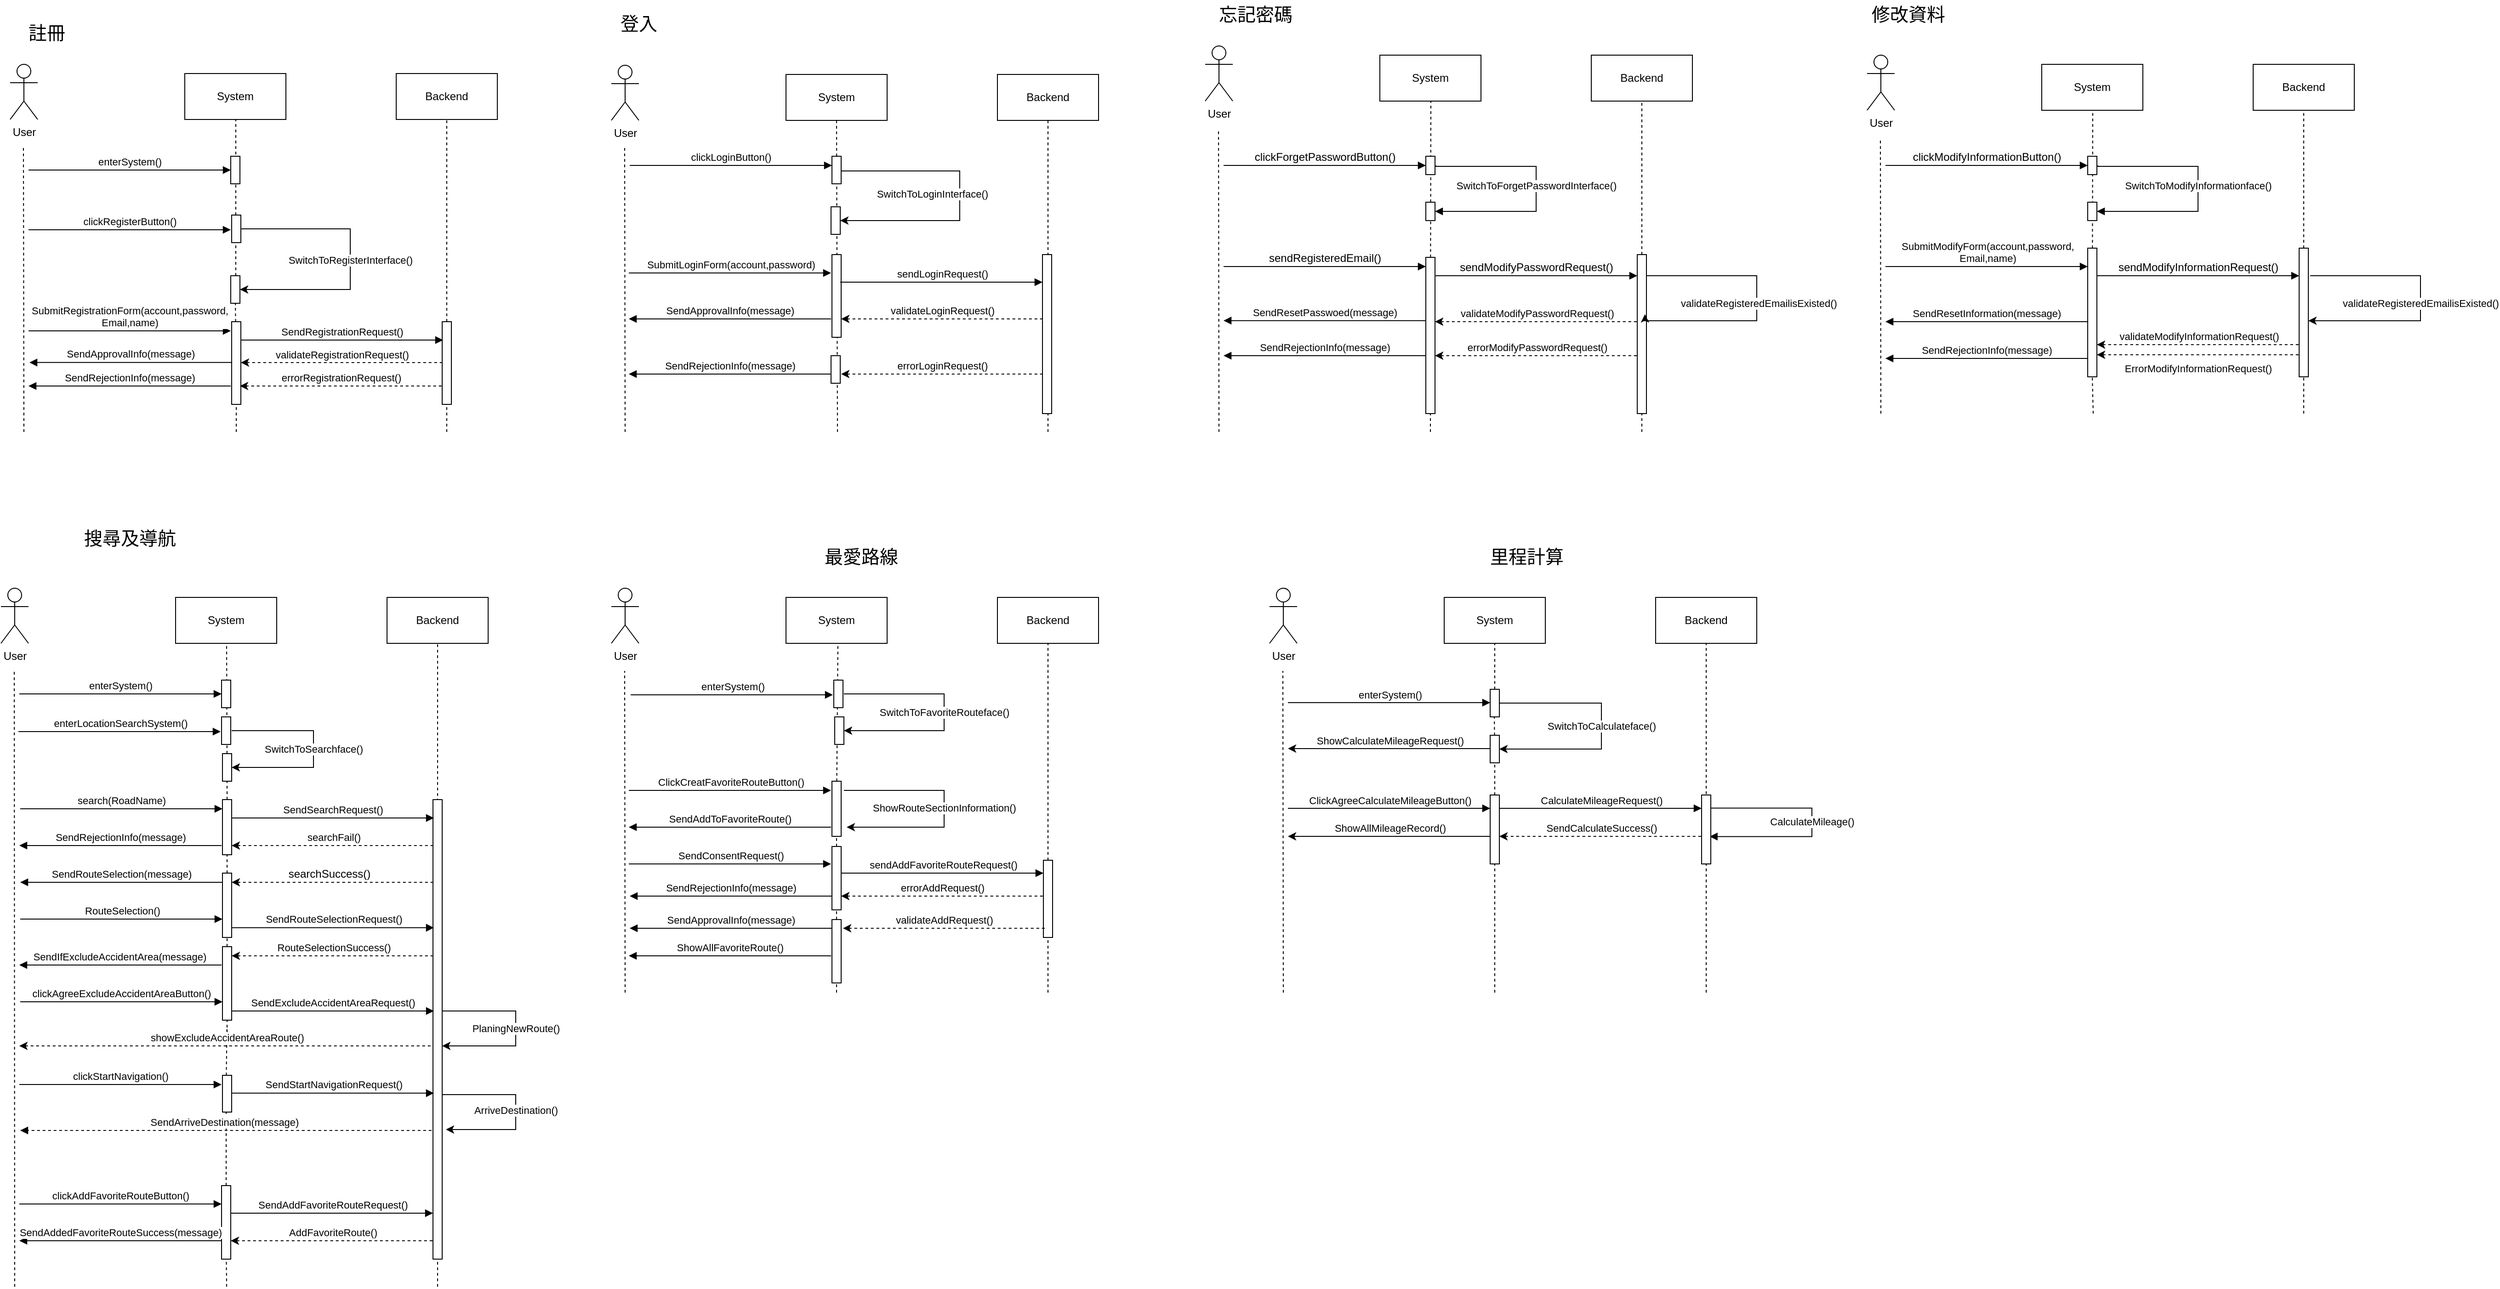 <mxfile version="22.0.3" type="device">
  <diagram name="第1頁" id="vx_PjRVUJDrfeW1qnQEL">
    <mxGraphModel dx="910" dy="534" grid="1" gridSize="10" guides="1" tooltips="1" connect="1" arrows="1" fold="1" page="1" pageScale="1" pageWidth="827" pageHeight="1169" math="0" shadow="0">
      <root>
        <mxCell id="0" />
        <mxCell id="1" parent="0" />
        <mxCell id="2_p3Q-FqiTqh9K3SGzWr-1" value="User" style="shape=umlActor;verticalLabelPosition=bottom;verticalAlign=top;html=1;outlineConnect=0;" vertex="1" parent="1">
          <mxGeometry x="1490" y="80" width="30" height="60" as="geometry" />
        </mxCell>
        <mxCell id="2_p3Q-FqiTqh9K3SGzWr-2" value="" style="endArrow=none;dashed=1;html=1;rounded=0;" edge="1" parent="1">
          <mxGeometry width="50" height="50" relative="1" as="geometry">
            <mxPoint x="1505" y="500" as="sourcePoint" />
            <mxPoint x="1504.5" y="170" as="targetPoint" />
          </mxGeometry>
        </mxCell>
        <mxCell id="2_p3Q-FqiTqh9K3SGzWr-3" value="System" style="html=1;whiteSpace=wrap;" vertex="1" parent="1">
          <mxGeometry x="1680" y="90" width="110" height="50" as="geometry" />
        </mxCell>
        <mxCell id="2_p3Q-FqiTqh9K3SGzWr-4" value="Backend" style="html=1;whiteSpace=wrap;" vertex="1" parent="1">
          <mxGeometry x="1910" y="90" width="110" height="50" as="geometry" />
        </mxCell>
        <mxCell id="2_p3Q-FqiTqh9K3SGzWr-5" value="" style="endArrow=none;dashed=1;html=1;rounded=0;entryX=0.5;entryY=1;entryDx=0;entryDy=0;" edge="1" parent="1" source="2_p3Q-FqiTqh9K3SGzWr-65">
          <mxGeometry width="50" height="50" relative="1" as="geometry">
            <mxPoint x="1736" y="470" as="sourcePoint" />
            <mxPoint x="1735.5" y="140" as="targetPoint" />
          </mxGeometry>
        </mxCell>
        <mxCell id="2_p3Q-FqiTqh9K3SGzWr-6" value="" style="endArrow=none;dashed=1;html=1;rounded=0;entryX=0.5;entryY=1;entryDx=0;entryDy=0;" edge="1" parent="1" source="2_p3Q-FqiTqh9K3SGzWr-68" target="2_p3Q-FqiTqh9K3SGzWr-4">
          <mxGeometry width="50" height="50" relative="1" as="geometry">
            <mxPoint x="1965" y="670" as="sourcePoint" />
            <mxPoint x="1970" y="170" as="targetPoint" />
          </mxGeometry>
        </mxCell>
        <mxCell id="2_p3Q-FqiTqh9K3SGzWr-7" value="User" style="shape=umlActor;verticalLabelPosition=bottom;verticalAlign=top;html=1;outlineConnect=0;" vertex="1" parent="1">
          <mxGeometry x="190" y="100" width="30" height="60" as="geometry" />
        </mxCell>
        <mxCell id="2_p3Q-FqiTqh9K3SGzWr-8" value="" style="endArrow=none;dashed=1;html=1;rounded=0;" edge="1" parent="1">
          <mxGeometry width="50" height="50" relative="1" as="geometry">
            <mxPoint x="205" y="500" as="sourcePoint" />
            <mxPoint x="204.5" y="190" as="targetPoint" />
          </mxGeometry>
        </mxCell>
        <mxCell id="2_p3Q-FqiTqh9K3SGzWr-9" value="System" style="html=1;whiteSpace=wrap;" vertex="1" parent="1">
          <mxGeometry x="380" y="110" width="110" height="50" as="geometry" />
        </mxCell>
        <mxCell id="2_p3Q-FqiTqh9K3SGzWr-10" value="Backend" style="html=1;whiteSpace=wrap;" vertex="1" parent="1">
          <mxGeometry x="610" y="110" width="110" height="50" as="geometry" />
        </mxCell>
        <mxCell id="2_p3Q-FqiTqh9K3SGzWr-11" value="" style="endArrow=none;dashed=1;html=1;rounded=0;entryX=0.5;entryY=1;entryDx=0;entryDy=0;" edge="1" parent="1">
          <mxGeometry width="50" height="50" relative="1" as="geometry">
            <mxPoint x="435.5" y="330" as="sourcePoint" />
            <mxPoint x="435.5" y="160" as="targetPoint" />
          </mxGeometry>
        </mxCell>
        <mxCell id="2_p3Q-FqiTqh9K3SGzWr-12" value="" style="endArrow=none;dashed=1;html=1;rounded=0;entryX=0.5;entryY=1;entryDx=0;entryDy=0;" edge="1" parent="1" target="2_p3Q-FqiTqh9K3SGzWr-10">
          <mxGeometry width="50" height="50" relative="1" as="geometry">
            <mxPoint x="665" y="500" as="sourcePoint" />
            <mxPoint x="670" y="190" as="targetPoint" />
          </mxGeometry>
        </mxCell>
        <mxCell id="2_p3Q-FqiTqh9K3SGzWr-13" value="enterSystem()" style="html=1;verticalAlign=bottom;endArrow=block;curved=0;rounded=0;jumpSize=0;entryX=0;entryY=0.5;entryDx=0;entryDy=0;" edge="1" parent="1" target="2_p3Q-FqiTqh9K3SGzWr-16">
          <mxGeometry width="80" relative="1" as="geometry">
            <mxPoint x="210" y="215" as="sourcePoint" />
            <mxPoint x="431" y="214.5" as="targetPoint" />
          </mxGeometry>
        </mxCell>
        <mxCell id="2_p3Q-FqiTqh9K3SGzWr-14" value="clickRegisterButton()" style="html=1;verticalAlign=bottom;endArrow=block;curved=0;rounded=0;" edge="1" parent="1">
          <mxGeometry width="80" relative="1" as="geometry">
            <mxPoint x="210" y="280" as="sourcePoint" />
            <mxPoint x="430" y="280" as="targetPoint" />
          </mxGeometry>
        </mxCell>
        <mxCell id="2_p3Q-FqiTqh9K3SGzWr-15" value="" style="rounded=0;whiteSpace=wrap;html=1;" vertex="1" parent="1">
          <mxGeometry x="431" y="264" width="10" height="30" as="geometry" />
        </mxCell>
        <mxCell id="2_p3Q-FqiTqh9K3SGzWr-16" value="" style="rounded=0;whiteSpace=wrap;html=1;" vertex="1" parent="1">
          <mxGeometry x="430" y="200" width="10" height="30" as="geometry" />
        </mxCell>
        <mxCell id="2_p3Q-FqiTqh9K3SGzWr-17" value="SwitchToRegisterInterface()" style="endArrow=classic;html=1;rounded=0;exitX=1;exitY=0.5;exitDx=0;exitDy=0;edgeStyle=orthogonalEdgeStyle;entryX=1;entryY=0.5;entryDx=0;entryDy=0;" edge="1" parent="1" source="2_p3Q-FqiTqh9K3SGzWr-15" target="2_p3Q-FqiTqh9K3SGzWr-19">
          <mxGeometry width="50" height="50" relative="1" as="geometry">
            <mxPoint x="460" y="330" as="sourcePoint" />
            <mxPoint x="510" y="360" as="targetPoint" />
            <Array as="points">
              <mxPoint x="560" y="279" />
              <mxPoint x="560" y="345" />
            </Array>
          </mxGeometry>
        </mxCell>
        <mxCell id="2_p3Q-FqiTqh9K3SGzWr-18" value="" style="endArrow=none;dashed=1;html=1;rounded=0;entryX=0.5;entryY=1;entryDx=0;entryDy=0;" edge="1" parent="1" source="2_p3Q-FqiTqh9K3SGzWr-21" target="2_p3Q-FqiTqh9K3SGzWr-19">
          <mxGeometry width="50" height="50" relative="1" as="geometry">
            <mxPoint x="440" y="800" as="sourcePoint" />
            <mxPoint x="435" y="160" as="targetPoint" />
          </mxGeometry>
        </mxCell>
        <mxCell id="2_p3Q-FqiTqh9K3SGzWr-19" value="" style="rounded=0;whiteSpace=wrap;html=1;" vertex="1" parent="1">
          <mxGeometry x="430" y="330" width="10" height="30" as="geometry" />
        </mxCell>
        <mxCell id="2_p3Q-FqiTqh9K3SGzWr-20" value="" style="endArrow=none;dashed=1;html=1;rounded=0;entryX=0.5;entryY=1;entryDx=0;entryDy=0;" edge="1" parent="1" target="2_p3Q-FqiTqh9K3SGzWr-21">
          <mxGeometry width="50" height="50" relative="1" as="geometry">
            <mxPoint x="436" y="500" as="sourcePoint" />
            <mxPoint x="435" y="360" as="targetPoint" />
          </mxGeometry>
        </mxCell>
        <mxCell id="2_p3Q-FqiTqh9K3SGzWr-21" value="" style="rounded=0;whiteSpace=wrap;html=1;" vertex="1" parent="1">
          <mxGeometry x="431" y="380" width="10" height="90" as="geometry" />
        </mxCell>
        <mxCell id="2_p3Q-FqiTqh9K3SGzWr-22" value="SubmitRegistrationForm(account,password,&lt;div&gt;Email,name)&lt;/div&gt;" style="html=1;verticalAlign=bottom;endArrow=block;curved=0;rounded=0;" edge="1" parent="1">
          <mxGeometry width="80" relative="1" as="geometry">
            <mxPoint x="210" y="390" as="sourcePoint" />
            <mxPoint x="430" y="390" as="targetPoint" />
          </mxGeometry>
        </mxCell>
        <mxCell id="2_p3Q-FqiTqh9K3SGzWr-23" value="" style="rounded=0;whiteSpace=wrap;html=1;" vertex="1" parent="1">
          <mxGeometry x="660" y="380" width="10" height="90" as="geometry" />
        </mxCell>
        <mxCell id="2_p3Q-FqiTqh9K3SGzWr-24" value="SendRegistrationRequest()" style="html=1;verticalAlign=bottom;endArrow=block;curved=0;rounded=0;" edge="1" parent="1">
          <mxGeometry width="80" relative="1" as="geometry">
            <mxPoint x="441" y="400" as="sourcePoint" />
            <mxPoint x="661" y="400" as="targetPoint" />
          </mxGeometry>
        </mxCell>
        <mxCell id="2_p3Q-FqiTqh9K3SGzWr-25" value="validateRegistrationRequest()" style="html=1;verticalAlign=bottom;endArrow=none;curved=0;rounded=0;endFill=0;startArrow=classic;startFill=1;dashed=1;" edge="1" parent="1">
          <mxGeometry width="80" relative="1" as="geometry">
            <mxPoint x="441" y="424.5" as="sourcePoint" />
            <mxPoint x="661" y="424.5" as="targetPoint" />
          </mxGeometry>
        </mxCell>
        <mxCell id="2_p3Q-FqiTqh9K3SGzWr-26" value="errorRegistrationRequest()" style="html=1;verticalAlign=bottom;endArrow=none;curved=0;rounded=0;endFill=0;startArrow=classic;startFill=1;dashed=1;" edge="1" parent="1">
          <mxGeometry width="80" relative="1" as="geometry">
            <mxPoint x="440" y="450" as="sourcePoint" />
            <mxPoint x="660" y="450" as="targetPoint" />
          </mxGeometry>
        </mxCell>
        <mxCell id="2_p3Q-FqiTqh9K3SGzWr-27" value="SendApprovalInfo(message)" style="html=1;verticalAlign=bottom;endArrow=block;curved=0;rounded=0;" edge="1" parent="1">
          <mxGeometry x="0.005" width="80" relative="1" as="geometry">
            <mxPoint x="431" y="424.41" as="sourcePoint" />
            <mxPoint x="211" y="424.41" as="targetPoint" />
            <mxPoint as="offset" />
          </mxGeometry>
        </mxCell>
        <mxCell id="2_p3Q-FqiTqh9K3SGzWr-28" value="SendRejectionInfo(message)" style="html=1;verticalAlign=bottom;endArrow=block;curved=0;rounded=0;" edge="1" parent="1">
          <mxGeometry x="0.005" width="80" relative="1" as="geometry">
            <mxPoint x="430" y="450" as="sourcePoint" />
            <mxPoint x="210" y="450" as="targetPoint" />
            <mxPoint as="offset" />
          </mxGeometry>
        </mxCell>
        <mxCell id="2_p3Q-FqiTqh9K3SGzWr-29" value="User" style="shape=umlActor;verticalLabelPosition=bottom;verticalAlign=top;html=1;outlineConnect=0;" vertex="1" parent="1">
          <mxGeometry x="844" y="101" width="30" height="60" as="geometry" />
        </mxCell>
        <mxCell id="2_p3Q-FqiTqh9K3SGzWr-30" value="" style="endArrow=none;dashed=1;html=1;rounded=0;" edge="1" parent="1">
          <mxGeometry width="50" height="50" relative="1" as="geometry">
            <mxPoint x="859" y="500" as="sourcePoint" />
            <mxPoint x="858.5" y="191" as="targetPoint" />
          </mxGeometry>
        </mxCell>
        <mxCell id="2_p3Q-FqiTqh9K3SGzWr-31" value="System" style="html=1;whiteSpace=wrap;" vertex="1" parent="1">
          <mxGeometry x="1034" y="111" width="110" height="50" as="geometry" />
        </mxCell>
        <mxCell id="2_p3Q-FqiTqh9K3SGzWr-32" value="Backend" style="html=1;whiteSpace=wrap;" vertex="1" parent="1">
          <mxGeometry x="1264" y="111" width="110" height="50" as="geometry" />
        </mxCell>
        <mxCell id="2_p3Q-FqiTqh9K3SGzWr-33" value="" style="endArrow=none;dashed=1;html=1;rounded=0;entryX=0.5;entryY=1;entryDx=0;entryDy=0;" edge="1" parent="1" target="2_p3Q-FqiTqh9K3SGzWr-31">
          <mxGeometry width="50" height="50" relative="1" as="geometry">
            <mxPoint x="1090" y="500" as="sourcePoint" />
            <mxPoint x="1084" y="191" as="targetPoint" />
          </mxGeometry>
        </mxCell>
        <mxCell id="2_p3Q-FqiTqh9K3SGzWr-34" value="" style="endArrow=none;dashed=1;html=1;rounded=0;entryX=0.5;entryY=1;entryDx=0;entryDy=0;" edge="1" parent="1" target="2_p3Q-FqiTqh9K3SGzWr-32">
          <mxGeometry width="50" height="50" relative="1" as="geometry">
            <mxPoint x="1319" y="500" as="sourcePoint" />
            <mxPoint x="1324" y="191" as="targetPoint" />
          </mxGeometry>
        </mxCell>
        <mxCell id="2_p3Q-FqiTqh9K3SGzWr-35" value="clickLoginButton()" style="html=1;verticalAlign=bottom;endArrow=block;curved=0;rounded=0;" edge="1" parent="1">
          <mxGeometry width="80" relative="1" as="geometry">
            <mxPoint x="864" y="210" as="sourcePoint" />
            <mxPoint x="1084" y="210" as="targetPoint" />
          </mxGeometry>
        </mxCell>
        <mxCell id="2_p3Q-FqiTqh9K3SGzWr-36" value="" style="rounded=0;whiteSpace=wrap;html=1;" vertex="1" parent="1">
          <mxGeometry x="1084" y="200" width="10" height="30" as="geometry" />
        </mxCell>
        <mxCell id="2_p3Q-FqiTqh9K3SGzWr-37" style="rounded=0;orthogonalLoop=1;jettySize=auto;html=1;entryX=1;entryY=0.5;entryDx=0;entryDy=0;edgeStyle=orthogonalEdgeStyle;exitX=1;exitY=0.5;exitDx=0;exitDy=0;" edge="1" parent="1" target="2_p3Q-FqiTqh9K3SGzWr-40">
          <mxGeometry relative="1" as="geometry">
            <Array as="points">
              <mxPoint x="1094" y="216" />
              <mxPoint x="1223" y="216" />
              <mxPoint x="1223" y="270" />
            </Array>
            <mxPoint x="1094" y="210" as="sourcePoint" />
            <mxPoint x="1094" y="295" as="targetPoint" />
          </mxGeometry>
        </mxCell>
        <mxCell id="2_p3Q-FqiTqh9K3SGzWr-38" value="SwitchToLoginInterface()" style="edgeLabel;html=1;align=center;verticalAlign=middle;resizable=0;points=[];" connectable="0" vertex="1" parent="2_p3Q-FqiTqh9K3SGzWr-37">
          <mxGeometry y="-2" relative="1" as="geometry">
            <mxPoint x="-28" as="offset" />
          </mxGeometry>
        </mxCell>
        <mxCell id="2_p3Q-FqiTqh9K3SGzWr-39" value="" style="rounded=0;whiteSpace=wrap;html=1;" vertex="1" parent="1">
          <mxGeometry x="1084" y="307" width="10" height="90" as="geometry" />
        </mxCell>
        <mxCell id="2_p3Q-FqiTqh9K3SGzWr-40" value="" style="rounded=0;whiteSpace=wrap;html=1;" vertex="1" parent="1">
          <mxGeometry x="1083" y="255" width="10" height="30" as="geometry" />
        </mxCell>
        <mxCell id="2_p3Q-FqiTqh9K3SGzWr-41" value="SubmitLoginForm(account,password)" style="html=1;verticalAlign=bottom;endArrow=block;curved=0;rounded=0;" edge="1" parent="1">
          <mxGeometry x="0.005" width="80" relative="1" as="geometry">
            <mxPoint x="863" y="327" as="sourcePoint" />
            <mxPoint x="1083" y="327" as="targetPoint" />
            <mxPoint as="offset" />
          </mxGeometry>
        </mxCell>
        <mxCell id="2_p3Q-FqiTqh9K3SGzWr-42" value="" style="rounded=0;whiteSpace=wrap;html=1;" vertex="1" parent="1">
          <mxGeometry x="1313" y="307" width="10" height="173" as="geometry" />
        </mxCell>
        <mxCell id="2_p3Q-FqiTqh9K3SGzWr-43" value="sendLoginRequest()" style="html=1;verticalAlign=bottom;endArrow=block;curved=0;rounded=0;" edge="1" parent="1">
          <mxGeometry x="0.005" width="80" relative="1" as="geometry">
            <mxPoint x="1093" y="337" as="sourcePoint" />
            <mxPoint x="1313" y="337" as="targetPoint" />
            <mxPoint as="offset" />
          </mxGeometry>
        </mxCell>
        <mxCell id="2_p3Q-FqiTqh9K3SGzWr-44" value="validateLoginRequest()" style="html=1;verticalAlign=bottom;endArrow=none;curved=0;rounded=0;endFill=0;startArrow=classic;startFill=1;dashed=1;" edge="1" parent="1">
          <mxGeometry width="80" relative="1" as="geometry">
            <mxPoint x="1094" y="377" as="sourcePoint" />
            <mxPoint x="1314" y="377" as="targetPoint" />
          </mxGeometry>
        </mxCell>
        <mxCell id="2_p3Q-FqiTqh9K3SGzWr-45" value="SendApprovalInfo(message)" style="html=1;verticalAlign=bottom;endArrow=block;curved=0;rounded=0;" edge="1" parent="1">
          <mxGeometry x="0.005" width="80" relative="1" as="geometry">
            <mxPoint x="1083" y="377" as="sourcePoint" />
            <mxPoint x="863" y="377" as="targetPoint" />
            <mxPoint as="offset" />
          </mxGeometry>
        </mxCell>
        <mxCell id="2_p3Q-FqiTqh9K3SGzWr-46" value="errorLoginRequest()" style="html=1;verticalAlign=bottom;endArrow=none;curved=0;rounded=0;endFill=0;startArrow=classic;startFill=1;dashed=1;" edge="1" parent="1">
          <mxGeometry width="80" relative="1" as="geometry">
            <mxPoint x="1094" y="437" as="sourcePoint" />
            <mxPoint x="1314" y="437" as="targetPoint" />
          </mxGeometry>
        </mxCell>
        <mxCell id="2_p3Q-FqiTqh9K3SGzWr-47" value="" style="rounded=0;whiteSpace=wrap;html=1;" vertex="1" parent="1">
          <mxGeometry x="1083" y="417" width="10" height="30" as="geometry" />
        </mxCell>
        <mxCell id="2_p3Q-FqiTqh9K3SGzWr-48" value="SendRejectionInfo(message)" style="html=1;verticalAlign=bottom;endArrow=block;curved=0;rounded=0;" edge="1" parent="1">
          <mxGeometry x="0.005" width="80" relative="1" as="geometry">
            <mxPoint x="1083" y="437" as="sourcePoint" />
            <mxPoint x="863" y="437" as="targetPoint" />
            <mxPoint as="offset" />
          </mxGeometry>
        </mxCell>
        <mxCell id="2_p3Q-FqiTqh9K3SGzWr-49" value="&lt;span style=&quot;font-size: 12px; background-color: rgb(251, 251, 251);&quot;&gt;clickForgetPasswordButton()&lt;/span&gt;" style="html=1;verticalAlign=bottom;endArrow=block;curved=0;rounded=0;" edge="1" parent="1">
          <mxGeometry width="80" relative="1" as="geometry">
            <mxPoint x="1510" y="210" as="sourcePoint" />
            <mxPoint x="1730" y="210" as="targetPoint" />
          </mxGeometry>
        </mxCell>
        <mxCell id="2_p3Q-FqiTqh9K3SGzWr-50" value="SwitchToForgetPasswordInterface()" style="html=1;verticalAlign=bottom;endArrow=block;rounded=0;entryX=1;entryY=0.5;entryDx=0;entryDy=0;edgeStyle=orthogonalEdgeStyle;" edge="1" parent="1" target="2_p3Q-FqiTqh9K3SGzWr-51">
          <mxGeometry x="0.036" width="80" relative="1" as="geometry">
            <mxPoint x="1741" y="210" as="sourcePoint" />
            <mxPoint x="1961" y="210" as="targetPoint" />
            <Array as="points">
              <mxPoint x="1741" y="211" />
              <mxPoint x="1850" y="211" />
              <mxPoint x="1850" y="260" />
            </Array>
            <mxPoint as="offset" />
          </mxGeometry>
        </mxCell>
        <mxCell id="2_p3Q-FqiTqh9K3SGzWr-51" value="" style="rounded=0;whiteSpace=wrap;html=1;" vertex="1" parent="1">
          <mxGeometry x="1730" y="250" width="10" height="20" as="geometry" />
        </mxCell>
        <mxCell id="2_p3Q-FqiTqh9K3SGzWr-52" value="" style="rounded=0;whiteSpace=wrap;html=1;" vertex="1" parent="1">
          <mxGeometry x="1730" y="200" width="10" height="20" as="geometry" />
        </mxCell>
        <mxCell id="2_p3Q-FqiTqh9K3SGzWr-53" value="User" style="shape=umlActor;verticalLabelPosition=bottom;verticalAlign=top;html=1;outlineConnect=0;" vertex="1" parent="1">
          <mxGeometry x="2210" y="90" width="30" height="60" as="geometry" />
        </mxCell>
        <mxCell id="2_p3Q-FqiTqh9K3SGzWr-54" value="" style="endArrow=none;dashed=1;html=1;rounded=0;" edge="1" parent="1">
          <mxGeometry width="50" height="50" relative="1" as="geometry">
            <mxPoint x="2225" y="480" as="sourcePoint" />
            <mxPoint x="2224.5" y="180" as="targetPoint" />
          </mxGeometry>
        </mxCell>
        <mxCell id="2_p3Q-FqiTqh9K3SGzWr-55" value="System" style="html=1;whiteSpace=wrap;" vertex="1" parent="1">
          <mxGeometry x="2400" y="100" width="110" height="50" as="geometry" />
        </mxCell>
        <mxCell id="2_p3Q-FqiTqh9K3SGzWr-56" value="Backend" style="html=1;whiteSpace=wrap;" vertex="1" parent="1">
          <mxGeometry x="2630" y="100" width="110" height="50" as="geometry" />
        </mxCell>
        <mxCell id="2_p3Q-FqiTqh9K3SGzWr-57" value="" style="endArrow=none;dashed=1;html=1;rounded=0;entryX=0.5;entryY=1;entryDx=0;entryDy=0;" edge="1" parent="1" source="2_p3Q-FqiTqh9K3SGzWr-70">
          <mxGeometry width="50" height="50" relative="1" as="geometry">
            <mxPoint x="2456" y="480" as="sourcePoint" />
            <mxPoint x="2455.5" y="150" as="targetPoint" />
          </mxGeometry>
        </mxCell>
        <mxCell id="2_p3Q-FqiTqh9K3SGzWr-58" value="" style="endArrow=none;dashed=1;html=1;rounded=0;entryX=0.5;entryY=1;entryDx=0;entryDy=0;" edge="1" parent="1" source="2_p3Q-FqiTqh9K3SGzWr-72" target="2_p3Q-FqiTqh9K3SGzWr-56">
          <mxGeometry width="50" height="50" relative="1" as="geometry">
            <mxPoint x="2685" y="480" as="sourcePoint" />
            <mxPoint x="2690" y="180" as="targetPoint" />
          </mxGeometry>
        </mxCell>
        <mxCell id="2_p3Q-FqiTqh9K3SGzWr-59" value="&lt;span style=&quot;font-size: 12px; background-color: rgb(251, 251, 251);&quot;&gt;clickModifyInformationButton()&lt;/span&gt;" style="html=1;verticalAlign=bottom;endArrow=block;curved=0;rounded=0;" edge="1" parent="1">
          <mxGeometry width="80" relative="1" as="geometry">
            <mxPoint x="2230" y="210" as="sourcePoint" />
            <mxPoint x="2450" y="210" as="targetPoint" />
          </mxGeometry>
        </mxCell>
        <mxCell id="2_p3Q-FqiTqh9K3SGzWr-60" value="SwitchToModifyInformationface()" style="html=1;verticalAlign=bottom;endArrow=block;rounded=0;entryX=1;entryY=0.5;entryDx=0;entryDy=0;edgeStyle=orthogonalEdgeStyle;" edge="1" parent="1" target="2_p3Q-FqiTqh9K3SGzWr-61">
          <mxGeometry x="0.036" width="80" relative="1" as="geometry">
            <mxPoint x="2461" y="210" as="sourcePoint" />
            <mxPoint x="2681" y="210" as="targetPoint" />
            <Array as="points">
              <mxPoint x="2461" y="211" />
              <mxPoint x="2570" y="211" />
              <mxPoint x="2570" y="260" />
            </Array>
            <mxPoint as="offset" />
          </mxGeometry>
        </mxCell>
        <mxCell id="2_p3Q-FqiTqh9K3SGzWr-61" value="" style="rounded=0;whiteSpace=wrap;html=1;" vertex="1" parent="1">
          <mxGeometry x="2450" y="250" width="10" height="20" as="geometry" />
        </mxCell>
        <mxCell id="2_p3Q-FqiTqh9K3SGzWr-62" value="" style="rounded=0;whiteSpace=wrap;html=1;" vertex="1" parent="1">
          <mxGeometry x="2450" y="200" width="10" height="20" as="geometry" />
        </mxCell>
        <mxCell id="2_p3Q-FqiTqh9K3SGzWr-63" value="&lt;span style=&quot;font-size: 12px; background-color: rgb(251, 251, 251);&quot;&gt;sendRegisteredEmail()&lt;/span&gt;" style="html=1;verticalAlign=bottom;endArrow=block;curved=0;rounded=0;" edge="1" parent="1">
          <mxGeometry width="80" relative="1" as="geometry">
            <mxPoint x="1510" y="320" as="sourcePoint" />
            <mxPoint x="1730" y="320" as="targetPoint" />
          </mxGeometry>
        </mxCell>
        <mxCell id="2_p3Q-FqiTqh9K3SGzWr-64" value="" style="endArrow=none;dashed=1;html=1;rounded=0;entryX=0.5;entryY=1;entryDx=0;entryDy=0;" edge="1" parent="1" target="2_p3Q-FqiTqh9K3SGzWr-65">
          <mxGeometry width="50" height="50" relative="1" as="geometry">
            <mxPoint x="1735" y="500" as="sourcePoint" />
            <mxPoint x="1735.5" y="140" as="targetPoint" />
          </mxGeometry>
        </mxCell>
        <mxCell id="2_p3Q-FqiTqh9K3SGzWr-65" value="" style="rounded=0;whiteSpace=wrap;html=1;" vertex="1" parent="1">
          <mxGeometry x="1730" y="310" width="10" height="170" as="geometry" />
        </mxCell>
        <mxCell id="2_p3Q-FqiTqh9K3SGzWr-66" value="&lt;span style=&quot;font-size: 12px; background-color: rgb(251, 251, 251);&quot;&gt;sendModifyPasswordRequest()&lt;/span&gt;" style="html=1;verticalAlign=bottom;endArrow=block;curved=0;rounded=0;" edge="1" parent="1">
          <mxGeometry width="80" relative="1" as="geometry">
            <mxPoint x="1740" y="330" as="sourcePoint" />
            <mxPoint x="1960" y="330" as="targetPoint" />
          </mxGeometry>
        </mxCell>
        <mxCell id="2_p3Q-FqiTqh9K3SGzWr-67" value="" style="endArrow=none;dashed=1;html=1;rounded=0;entryX=0.5;entryY=1;entryDx=0;entryDy=0;" edge="1" parent="1" target="2_p3Q-FqiTqh9K3SGzWr-68">
          <mxGeometry width="50" height="50" relative="1" as="geometry">
            <mxPoint x="1965" y="500" as="sourcePoint" />
            <mxPoint x="1965" y="140" as="targetPoint" />
          </mxGeometry>
        </mxCell>
        <mxCell id="2_p3Q-FqiTqh9K3SGzWr-68" value="" style="rounded=0;whiteSpace=wrap;html=1;" vertex="1" parent="1">
          <mxGeometry x="1960" y="307" width="10" height="173" as="geometry" />
        </mxCell>
        <mxCell id="2_p3Q-FqiTqh9K3SGzWr-69" value="" style="endArrow=none;dashed=1;html=1;rounded=0;entryX=0.5;entryY=1;entryDx=0;entryDy=0;" edge="1" parent="1" target="2_p3Q-FqiTqh9K3SGzWr-70">
          <mxGeometry width="50" height="50" relative="1" as="geometry">
            <mxPoint x="2456" y="480" as="sourcePoint" />
            <mxPoint x="2455.5" y="150" as="targetPoint" />
          </mxGeometry>
        </mxCell>
        <mxCell id="2_p3Q-FqiTqh9K3SGzWr-70" value="" style="rounded=0;whiteSpace=wrap;html=1;" vertex="1" parent="1">
          <mxGeometry x="2450" y="300" width="10" height="140" as="geometry" />
        </mxCell>
        <mxCell id="2_p3Q-FqiTqh9K3SGzWr-71" value="" style="endArrow=none;dashed=1;html=1;rounded=0;entryX=0.5;entryY=1;entryDx=0;entryDy=0;" edge="1" parent="1" target="2_p3Q-FqiTqh9K3SGzWr-72">
          <mxGeometry width="50" height="50" relative="1" as="geometry">
            <mxPoint x="2685" y="480" as="sourcePoint" />
            <mxPoint x="2685" y="150" as="targetPoint" />
          </mxGeometry>
        </mxCell>
        <mxCell id="2_p3Q-FqiTqh9K3SGzWr-72" value="" style="rounded=0;whiteSpace=wrap;html=1;" vertex="1" parent="1">
          <mxGeometry x="2680" y="300" width="10" height="140" as="geometry" />
        </mxCell>
        <mxCell id="2_p3Q-FqiTqh9K3SGzWr-73" value="validateModifyPasswordRequest()" style="html=1;verticalAlign=bottom;endArrow=none;curved=0;rounded=0;endFill=0;startArrow=classic;startFill=1;dashed=1;" edge="1" parent="1">
          <mxGeometry x="0.005" width="80" relative="1" as="geometry">
            <mxPoint x="1740" y="380" as="sourcePoint" />
            <mxPoint x="1960" y="380" as="targetPoint" />
            <mxPoint as="offset" />
          </mxGeometry>
        </mxCell>
        <mxCell id="2_p3Q-FqiTqh9K3SGzWr-74" value="" style="endArrow=classic;html=1;rounded=0;edgeStyle=orthogonalEdgeStyle;entryX=0.84;entryY=0.375;entryDx=0;entryDy=0;entryPerimeter=0;" edge="1" parent="1" target="2_p3Q-FqiTqh9K3SGzWr-68">
          <mxGeometry width="50" height="50" relative="1" as="geometry">
            <mxPoint x="1970" y="330" as="sourcePoint" />
            <mxPoint x="2090" y="390" as="targetPoint" />
            <Array as="points">
              <mxPoint x="2090" y="330" />
              <mxPoint x="2090" y="379" />
            </Array>
          </mxGeometry>
        </mxCell>
        <mxCell id="2_p3Q-FqiTqh9K3SGzWr-75" value="validateRegisteredEmailisExisted()" style="edgeLabel;html=1;align=center;verticalAlign=middle;resizable=0;points=[];" vertex="1" connectable="0" parent="2_p3Q-FqiTqh9K3SGzWr-74">
          <mxGeometry x="-0.56" y="3" relative="1" as="geometry">
            <mxPoint x="56" y="33" as="offset" />
          </mxGeometry>
        </mxCell>
        <mxCell id="2_p3Q-FqiTqh9K3SGzWr-76" value="SendResetPasswoed(message)" style="html=1;verticalAlign=bottom;endArrow=block;curved=0;rounded=0;" edge="1" parent="1">
          <mxGeometry x="0.005" width="80" relative="1" as="geometry">
            <mxPoint x="1730" y="378.82" as="sourcePoint" />
            <mxPoint x="1510" y="378.82" as="targetPoint" />
            <mxPoint as="offset" />
          </mxGeometry>
        </mxCell>
        <mxCell id="2_p3Q-FqiTqh9K3SGzWr-77" value="SubmitModifyForm(account,password,&lt;br&gt;Email,name)" style="html=1;verticalAlign=bottom;endArrow=block;curved=0;rounded=0;" edge="1" parent="1">
          <mxGeometry x="0.009" width="80" relative="1" as="geometry">
            <mxPoint x="2230" y="320" as="sourcePoint" />
            <mxPoint x="2450" y="320" as="targetPoint" />
            <mxPoint as="offset" />
          </mxGeometry>
        </mxCell>
        <mxCell id="2_p3Q-FqiTqh9K3SGzWr-78" value="&lt;span style=&quot;font-size: 12px; background-color: rgb(251, 251, 251);&quot;&gt;sendModifyInformationRequest()&lt;/span&gt;" style="html=1;verticalAlign=bottom;endArrow=block;curved=0;rounded=0;" edge="1" parent="1">
          <mxGeometry width="80" relative="1" as="geometry">
            <mxPoint x="2460" y="330" as="sourcePoint" />
            <mxPoint x="2680" y="330" as="targetPoint" />
          </mxGeometry>
        </mxCell>
        <mxCell id="2_p3Q-FqiTqh9K3SGzWr-79" value="" style="endArrow=classic;html=1;rounded=0;edgeStyle=orthogonalEdgeStyle;entryX=0.84;entryY=0.375;entryDx=0;entryDy=0;entryPerimeter=0;" edge="1" parent="1">
          <mxGeometry width="50" height="50" relative="1" as="geometry">
            <mxPoint x="2692" y="330" as="sourcePoint" />
            <mxPoint x="2690" y="379" as="targetPoint" />
            <Array as="points">
              <mxPoint x="2812" y="330" />
              <mxPoint x="2812" y="379" />
            </Array>
          </mxGeometry>
        </mxCell>
        <mxCell id="2_p3Q-FqiTqh9K3SGzWr-80" value="validateRegisteredEmailisExisted()" style="edgeLabel;html=1;align=center;verticalAlign=middle;resizable=0;points=[];" connectable="0" vertex="1" parent="2_p3Q-FqiTqh9K3SGzWr-79">
          <mxGeometry x="-0.56" y="3" relative="1" as="geometry">
            <mxPoint x="56" y="33" as="offset" />
          </mxGeometry>
        </mxCell>
        <mxCell id="2_p3Q-FqiTqh9K3SGzWr-81" value="validateModifyInformationRequest()" style="html=1;verticalAlign=bottom;endArrow=none;curved=0;rounded=0;endFill=0;startArrow=classic;startFill=1;dashed=1;exitX=1;exitY=0.75;exitDx=0;exitDy=0;entryX=0;entryY=0.75;entryDx=0;entryDy=0;" edge="1" parent="1" source="2_p3Q-FqiTqh9K3SGzWr-70" target="2_p3Q-FqiTqh9K3SGzWr-72">
          <mxGeometry x="0.005" width="80" relative="1" as="geometry">
            <mxPoint x="2450" y="404.41" as="sourcePoint" />
            <mxPoint x="2670" y="404.41" as="targetPoint" />
            <mxPoint as="offset" />
          </mxGeometry>
        </mxCell>
        <mxCell id="2_p3Q-FqiTqh9K3SGzWr-82" value="errorModifyPasswordRequest()" style="html=1;verticalAlign=bottom;endArrow=none;curved=0;rounded=0;endFill=0;startArrow=classic;startFill=1;dashed=1;" edge="1" parent="1">
          <mxGeometry x="0.005" width="80" relative="1" as="geometry">
            <mxPoint x="1740" y="417" as="sourcePoint" />
            <mxPoint x="1960" y="417" as="targetPoint" />
            <mxPoint as="offset" />
          </mxGeometry>
        </mxCell>
        <mxCell id="2_p3Q-FqiTqh9K3SGzWr-83" value="ErrorModifyInformationRequest()" style="html=1;verticalAlign=bottom;endArrow=none;curved=0;rounded=0;endFill=0;startArrow=classic;startFill=1;dashed=1;" edge="1" parent="1">
          <mxGeometry y="-24" width="80" relative="1" as="geometry">
            <mxPoint x="2460" y="416" as="sourcePoint" />
            <mxPoint x="2680" y="416" as="targetPoint" />
            <mxPoint as="offset" />
          </mxGeometry>
        </mxCell>
        <mxCell id="2_p3Q-FqiTqh9K3SGzWr-84" value="SendResetInformation(message)" style="html=1;verticalAlign=bottom;endArrow=block;curved=0;rounded=0;" edge="1" parent="1">
          <mxGeometry x="0.005" width="80" relative="1" as="geometry">
            <mxPoint x="2450" y="380" as="sourcePoint" />
            <mxPoint x="2230" y="380" as="targetPoint" />
            <mxPoint as="offset" />
          </mxGeometry>
        </mxCell>
        <mxCell id="2_p3Q-FqiTqh9K3SGzWr-85" value="SendRejectionInfo(message)" style="html=1;verticalAlign=bottom;endArrow=block;curved=0;rounded=0;" edge="1" parent="1">
          <mxGeometry x="0.005" width="80" relative="1" as="geometry">
            <mxPoint x="1730" y="417" as="sourcePoint" />
            <mxPoint x="1510" y="417" as="targetPoint" />
            <mxPoint as="offset" />
          </mxGeometry>
        </mxCell>
        <mxCell id="2_p3Q-FqiTqh9K3SGzWr-86" value="SendRejectionInfo(message)" style="html=1;verticalAlign=bottom;endArrow=block;curved=0;rounded=0;" edge="1" parent="1">
          <mxGeometry x="0.005" width="80" relative="1" as="geometry">
            <mxPoint x="2450" y="420" as="sourcePoint" />
            <mxPoint x="2230" y="420" as="targetPoint" />
            <mxPoint as="offset" />
          </mxGeometry>
        </mxCell>
        <mxCell id="2_p3Q-FqiTqh9K3SGzWr-87" value="User" style="shape=umlActor;verticalLabelPosition=bottom;verticalAlign=top;html=1;outlineConnect=0;" vertex="1" parent="1">
          <mxGeometry x="180" y="670" width="30" height="60" as="geometry" />
        </mxCell>
        <mxCell id="2_p3Q-FqiTqh9K3SGzWr-88" value="" style="endArrow=none;dashed=1;html=1;rounded=0;" edge="1" parent="1">
          <mxGeometry width="50" height="50" relative="1" as="geometry">
            <mxPoint x="195" y="1430" as="sourcePoint" />
            <mxPoint x="194.5" y="760" as="targetPoint" />
          </mxGeometry>
        </mxCell>
        <mxCell id="2_p3Q-FqiTqh9K3SGzWr-89" value="System" style="html=1;whiteSpace=wrap;" vertex="1" parent="1">
          <mxGeometry x="370" y="680" width="110" height="50" as="geometry" />
        </mxCell>
        <mxCell id="2_p3Q-FqiTqh9K3SGzWr-90" value="Backend" style="html=1;whiteSpace=wrap;" vertex="1" parent="1">
          <mxGeometry x="600" y="680" width="110" height="50" as="geometry" />
        </mxCell>
        <mxCell id="2_p3Q-FqiTqh9K3SGzWr-91" value="" style="endArrow=none;dashed=1;html=1;rounded=0;entryX=0.5;entryY=1;entryDx=0;entryDy=0;" edge="1" parent="1" source="2_p3Q-FqiTqh9K3SGzWr-130">
          <mxGeometry width="50" height="50" relative="1" as="geometry">
            <mxPoint x="426" y="940" as="sourcePoint" />
            <mxPoint x="425.5" y="730" as="targetPoint" />
          </mxGeometry>
        </mxCell>
        <mxCell id="2_p3Q-FqiTqh9K3SGzWr-92" value="" style="endArrow=none;dashed=1;html=1;rounded=0;entryX=0.5;entryY=1;entryDx=0;entryDy=0;" edge="1" parent="1" target="2_p3Q-FqiTqh9K3SGzWr-90">
          <mxGeometry width="50" height="50" relative="1" as="geometry">
            <mxPoint x="655" y="1430" as="sourcePoint" />
            <mxPoint x="660" y="760" as="targetPoint" />
          </mxGeometry>
        </mxCell>
        <mxCell id="2_p3Q-FqiTqh9K3SGzWr-93" value="enterSystem()" style="html=1;verticalAlign=bottom;endArrow=block;curved=0;rounded=0;jumpSize=0;entryX=0;entryY=0.5;entryDx=0;entryDy=0;" edge="1" parent="1" target="2_p3Q-FqiTqh9K3SGzWr-96">
          <mxGeometry width="80" relative="1" as="geometry">
            <mxPoint x="200" y="785" as="sourcePoint" />
            <mxPoint x="421" y="784.5" as="targetPoint" />
            <mxPoint as="offset" />
          </mxGeometry>
        </mxCell>
        <mxCell id="2_p3Q-FqiTqh9K3SGzWr-94" value="enterLocationSearchSystem()" style="html=1;verticalAlign=bottom;endArrow=block;curved=0;rounded=0;" edge="1" parent="1">
          <mxGeometry x="0.005" width="80" relative="1" as="geometry">
            <mxPoint x="199" y="826" as="sourcePoint" />
            <mxPoint x="419" y="826" as="targetPoint" />
            <mxPoint as="offset" />
          </mxGeometry>
        </mxCell>
        <mxCell id="2_p3Q-FqiTqh9K3SGzWr-95" value="" style="rounded=0;whiteSpace=wrap;html=1;" vertex="1" parent="1">
          <mxGeometry x="420" y="810" width="10" height="30" as="geometry" />
        </mxCell>
        <mxCell id="2_p3Q-FqiTqh9K3SGzWr-96" value="" style="rounded=0;whiteSpace=wrap;html=1;" vertex="1" parent="1">
          <mxGeometry x="420" y="770" width="10" height="30" as="geometry" />
        </mxCell>
        <mxCell id="2_p3Q-FqiTqh9K3SGzWr-97" value="" style="endArrow=none;dashed=1;html=1;rounded=0;entryX=0.5;entryY=1;entryDx=0;entryDy=0;" edge="1" parent="1" source="2_p3Q-FqiTqh9K3SGzWr-107">
          <mxGeometry width="50" height="50" relative="1" as="geometry">
            <mxPoint x="430" y="1370" as="sourcePoint" />
            <mxPoint x="425" y="930" as="targetPoint" />
          </mxGeometry>
        </mxCell>
        <mxCell id="2_p3Q-FqiTqh9K3SGzWr-98" value="" style="endArrow=none;dashed=1;html=1;rounded=0;entryX=0.5;entryY=1;entryDx=0;entryDy=0;" edge="1" parent="1" source="2_p3Q-FqiTqh9K3SGzWr-122" target="2_p3Q-FqiTqh9K3SGzWr-107">
          <mxGeometry width="50" height="50" relative="1" as="geometry">
            <mxPoint x="426" y="1110" as="sourcePoint" />
            <mxPoint x="425" y="930" as="targetPoint" />
          </mxGeometry>
        </mxCell>
        <mxCell id="2_p3Q-FqiTqh9K3SGzWr-99" value="search(RoadName)" style="html=1;verticalAlign=bottom;endArrow=block;curved=0;rounded=0;" edge="1" parent="1">
          <mxGeometry width="80" relative="1" as="geometry">
            <mxPoint x="201" y="910" as="sourcePoint" />
            <mxPoint x="421" y="910" as="targetPoint" />
          </mxGeometry>
        </mxCell>
        <mxCell id="2_p3Q-FqiTqh9K3SGzWr-100" value="" style="rounded=0;whiteSpace=wrap;html=1;" vertex="1" parent="1">
          <mxGeometry x="650" y="900" width="10" height="500" as="geometry" />
        </mxCell>
        <mxCell id="2_p3Q-FqiTqh9K3SGzWr-101" value="SendSearchRequest()" style="html=1;verticalAlign=bottom;endArrow=block;curved=0;rounded=0;" edge="1" parent="1">
          <mxGeometry width="80" relative="1" as="geometry">
            <mxPoint x="431" y="920" as="sourcePoint" />
            <mxPoint x="651" y="920" as="targetPoint" />
          </mxGeometry>
        </mxCell>
        <mxCell id="2_p3Q-FqiTqh9K3SGzWr-102" value="" style="html=1;verticalAlign=bottom;endArrow=none;curved=0;rounded=0;endFill=0;startArrow=classic;startFill=1;dashed=1;" edge="1" parent="1">
          <mxGeometry width="80" relative="1" as="geometry">
            <mxPoint x="431" y="990" as="sourcePoint" />
            <mxPoint x="651" y="990" as="targetPoint" />
          </mxGeometry>
        </mxCell>
        <mxCell id="2_p3Q-FqiTqh9K3SGzWr-103" value="searchFail()" style="html=1;verticalAlign=bottom;endArrow=none;curved=0;rounded=0;endFill=0;startArrow=classic;startFill=1;dashed=1;" edge="1" parent="1">
          <mxGeometry x="0.005" width="80" relative="1" as="geometry">
            <mxPoint x="431" y="950" as="sourcePoint" />
            <mxPoint x="651" y="950" as="targetPoint" />
            <mxPoint as="offset" />
          </mxGeometry>
        </mxCell>
        <mxCell id="2_p3Q-FqiTqh9K3SGzWr-104" value="SendRejectionInfo(message)" style="html=1;verticalAlign=bottom;endArrow=block;curved=0;rounded=0;" edge="1" parent="1">
          <mxGeometry x="0.005" width="80" relative="1" as="geometry">
            <mxPoint x="420" y="950" as="sourcePoint" />
            <mxPoint x="200" y="950" as="targetPoint" />
            <mxPoint as="offset" />
          </mxGeometry>
        </mxCell>
        <mxCell id="2_p3Q-FqiTqh9K3SGzWr-105" value="&lt;font style=&quot;font-size: 20px;&quot;&gt;搜尋及導航&lt;/font&gt;" style="text;html=1;align=center;verticalAlign=middle;resizable=0;points=[];autosize=1;strokeColor=none;fillColor=none;" vertex="1" parent="1">
          <mxGeometry x="260" y="595" width="120" height="40" as="geometry" />
        </mxCell>
        <mxCell id="2_p3Q-FqiTqh9K3SGzWr-106" value="" style="endArrow=none;dashed=1;html=1;rounded=0;entryX=0.5;entryY=1;entryDx=0;entryDy=0;" edge="1" parent="1" target="2_p3Q-FqiTqh9K3SGzWr-107">
          <mxGeometry width="50" height="50" relative="1" as="geometry">
            <mxPoint x="426" y="940" as="sourcePoint" />
            <mxPoint x="425.5" y="730" as="targetPoint" />
          </mxGeometry>
        </mxCell>
        <mxCell id="2_p3Q-FqiTqh9K3SGzWr-107" value="" style="rounded=0;whiteSpace=wrap;html=1;" vertex="1" parent="1">
          <mxGeometry x="421" y="900" width="10" height="60" as="geometry" />
        </mxCell>
        <mxCell id="2_p3Q-FqiTqh9K3SGzWr-108" value="searchSuccess()" style="text;html=1;align=center;verticalAlign=middle;resizable=0;points=[];autosize=1;strokeColor=none;fillColor=none;" vertex="1" parent="1">
          <mxGeometry x="482" y="966" width="110" height="30" as="geometry" />
        </mxCell>
        <mxCell id="2_p3Q-FqiTqh9K3SGzWr-109" value="User" style="shape=umlActor;verticalLabelPosition=bottom;verticalAlign=top;html=1;outlineConnect=0;" vertex="1" parent="1">
          <mxGeometry x="844" y="670" width="30" height="60" as="geometry" />
        </mxCell>
        <mxCell id="2_p3Q-FqiTqh9K3SGzWr-110" value="" style="endArrow=none;dashed=1;html=1;rounded=0;" edge="1" parent="1">
          <mxGeometry width="50" height="50" relative="1" as="geometry">
            <mxPoint x="859" y="1110" as="sourcePoint" />
            <mxPoint x="858.5" y="760" as="targetPoint" />
          </mxGeometry>
        </mxCell>
        <mxCell id="2_p3Q-FqiTqh9K3SGzWr-111" value="System" style="html=1;whiteSpace=wrap;" vertex="1" parent="1">
          <mxGeometry x="1034" y="680" width="110" height="50" as="geometry" />
        </mxCell>
        <mxCell id="2_p3Q-FqiTqh9K3SGzWr-112" value="Backend" style="html=1;whiteSpace=wrap;" vertex="1" parent="1">
          <mxGeometry x="1264" y="680" width="110" height="50" as="geometry" />
        </mxCell>
        <mxCell id="2_p3Q-FqiTqh9K3SGzWr-113" value="" style="endArrow=none;dashed=1;html=1;rounded=0;entryX=0.5;entryY=1;entryDx=0;entryDy=0;" edge="1" parent="1" source="2_p3Q-FqiTqh9K3SGzWr-143">
          <mxGeometry width="50" height="50" relative="1" as="geometry">
            <mxPoint x="1091" y="1110" as="sourcePoint" />
            <mxPoint x="1090.5" y="730" as="targetPoint" />
          </mxGeometry>
        </mxCell>
        <mxCell id="2_p3Q-FqiTqh9K3SGzWr-114" value="" style="endArrow=none;dashed=1;html=1;rounded=0;entryX=0.5;entryY=1;entryDx=0;entryDy=0;" edge="1" parent="1" source="2_p3Q-FqiTqh9K3SGzWr-151" target="2_p3Q-FqiTqh9K3SGzWr-112">
          <mxGeometry width="50" height="50" relative="1" as="geometry">
            <mxPoint x="1319" y="1110" as="sourcePoint" />
            <mxPoint x="1324" y="760" as="targetPoint" />
          </mxGeometry>
        </mxCell>
        <mxCell id="2_p3Q-FqiTqh9K3SGzWr-115" value="User" style="shape=umlActor;verticalLabelPosition=bottom;verticalAlign=top;html=1;outlineConnect=0;" vertex="1" parent="1">
          <mxGeometry x="1560" y="670" width="30" height="60" as="geometry" />
        </mxCell>
        <mxCell id="2_p3Q-FqiTqh9K3SGzWr-116" value="" style="endArrow=none;dashed=1;html=1;rounded=0;" edge="1" parent="1">
          <mxGeometry width="50" height="50" relative="1" as="geometry">
            <mxPoint x="1575" y="1110" as="sourcePoint" />
            <mxPoint x="1574.5" y="760" as="targetPoint" />
          </mxGeometry>
        </mxCell>
        <mxCell id="2_p3Q-FqiTqh9K3SGzWr-117" value="System" style="html=1;whiteSpace=wrap;" vertex="1" parent="1">
          <mxGeometry x="1750" y="680" width="110" height="50" as="geometry" />
        </mxCell>
        <mxCell id="2_p3Q-FqiTqh9K3SGzWr-118" value="Backend" style="html=1;whiteSpace=wrap;" vertex="1" parent="1">
          <mxGeometry x="1980" y="680" width="110" height="50" as="geometry" />
        </mxCell>
        <mxCell id="2_p3Q-FqiTqh9K3SGzWr-119" value="" style="endArrow=none;dashed=1;html=1;rounded=0;entryX=0.5;entryY=1;entryDx=0;entryDy=0;" edge="1" parent="1" target="2_p3Q-FqiTqh9K3SGzWr-118">
          <mxGeometry width="50" height="50" relative="1" as="geometry">
            <mxPoint x="2035" y="1110" as="sourcePoint" />
            <mxPoint x="2040" y="760" as="targetPoint" />
          </mxGeometry>
        </mxCell>
        <mxCell id="2_p3Q-FqiTqh9K3SGzWr-120" value="" style="endArrow=none;dashed=1;html=1;rounded=0;" edge="1" parent="1" source="2_p3Q-FqiTqh9K3SGzWr-162" target="2_p3Q-FqiTqh9K3SGzWr-117">
          <mxGeometry width="50" height="50" relative="1" as="geometry">
            <mxPoint x="1806" y="1110" as="sourcePoint" />
            <mxPoint x="1807" y="810" as="targetPoint" />
          </mxGeometry>
        </mxCell>
        <mxCell id="2_p3Q-FqiTqh9K3SGzWr-121" value="" style="endArrow=none;dashed=1;html=1;rounded=0;entryX=0.5;entryY=1;entryDx=0;entryDy=0;" edge="1" parent="1" source="2_p3Q-FqiTqh9K3SGzWr-180" target="2_p3Q-FqiTqh9K3SGzWr-122">
          <mxGeometry width="50" height="50" relative="1" as="geometry">
            <mxPoint x="426" y="1210" as="sourcePoint" />
            <mxPoint x="426" y="970" as="targetPoint" />
          </mxGeometry>
        </mxCell>
        <mxCell id="2_p3Q-FqiTqh9K3SGzWr-122" value="" style="rounded=0;whiteSpace=wrap;html=1;" vertex="1" parent="1">
          <mxGeometry x="421" y="980" width="10" height="70" as="geometry" />
        </mxCell>
        <mxCell id="2_p3Q-FqiTqh9K3SGzWr-123" value="SendRouteSelection(message)" style="html=1;verticalAlign=bottom;endArrow=block;curved=0;rounded=0;" edge="1" parent="1">
          <mxGeometry x="0.005" width="80" relative="1" as="geometry">
            <mxPoint x="421" y="990" as="sourcePoint" />
            <mxPoint x="201" y="990" as="targetPoint" />
            <mxPoint as="offset" />
          </mxGeometry>
        </mxCell>
        <mxCell id="2_p3Q-FqiTqh9K3SGzWr-124" value="RouteSelection()" style="html=1;verticalAlign=bottom;endArrow=block;curved=0;rounded=0;" edge="1" parent="1">
          <mxGeometry x="0.005" width="80" relative="1" as="geometry">
            <mxPoint x="201" y="1030" as="sourcePoint" />
            <mxPoint x="421" y="1030" as="targetPoint" />
            <mxPoint as="offset" />
          </mxGeometry>
        </mxCell>
        <mxCell id="2_p3Q-FqiTqh9K3SGzWr-125" value="SendRouteSelectionRequest()" style="html=1;verticalAlign=bottom;endArrow=block;curved=0;rounded=0;" edge="1" parent="1">
          <mxGeometry x="0.005" width="80" relative="1" as="geometry">
            <mxPoint x="431" y="1039.41" as="sourcePoint" />
            <mxPoint x="651" y="1039.41" as="targetPoint" />
            <mxPoint as="offset" />
          </mxGeometry>
        </mxCell>
        <mxCell id="2_p3Q-FqiTqh9K3SGzWr-126" value="SendIfExcludeAccidentArea(message)" style="html=1;verticalAlign=bottom;endArrow=block;curved=0;rounded=0;" edge="1" parent="1">
          <mxGeometry x="0.009" width="80" relative="1" as="geometry">
            <mxPoint x="420" y="1080" as="sourcePoint" />
            <mxPoint x="200" y="1080" as="targetPoint" />
            <mxPoint as="offset" />
          </mxGeometry>
        </mxCell>
        <mxCell id="2_p3Q-FqiTqh9K3SGzWr-127" value="RouteSelectionSuccess()" style="html=1;verticalAlign=bottom;endArrow=none;curved=0;rounded=0;endFill=0;startArrow=classic;startFill=1;dashed=1;" edge="1" parent="1">
          <mxGeometry x="0.005" width="80" relative="1" as="geometry">
            <mxPoint x="431" y="1070" as="sourcePoint" />
            <mxPoint x="651" y="1070" as="targetPoint" />
            <mxPoint as="offset" />
          </mxGeometry>
        </mxCell>
        <mxCell id="2_p3Q-FqiTqh9K3SGzWr-128" value="SwitchToSearchface()" style="endArrow=classic;html=1;rounded=0;exitX=1;exitY=0.5;exitDx=0;exitDy=0;edgeStyle=orthogonalEdgeStyle;entryX=1;entryY=0.5;entryDx=0;entryDy=0;" edge="1" parent="1" target="2_p3Q-FqiTqh9K3SGzWr-130">
          <mxGeometry width="50" height="50" relative="1" as="geometry">
            <mxPoint x="431" y="825" as="sourcePoint" />
            <mxPoint x="461" y="855" as="targetPoint" />
            <Array as="points">
              <mxPoint x="520" y="825" />
              <mxPoint x="520" y="865" />
            </Array>
          </mxGeometry>
        </mxCell>
        <mxCell id="2_p3Q-FqiTqh9K3SGzWr-129" value="" style="endArrow=none;dashed=1;html=1;rounded=0;entryX=0.5;entryY=1;entryDx=0;entryDy=0;" edge="1" parent="1" source="2_p3Q-FqiTqh9K3SGzWr-107" target="2_p3Q-FqiTqh9K3SGzWr-130">
          <mxGeometry width="50" height="50" relative="1" as="geometry">
            <mxPoint x="426" y="900" as="sourcePoint" />
            <mxPoint x="425.5" y="730" as="targetPoint" />
          </mxGeometry>
        </mxCell>
        <mxCell id="2_p3Q-FqiTqh9K3SGzWr-130" value="" style="rounded=0;whiteSpace=wrap;html=1;" vertex="1" parent="1">
          <mxGeometry x="421" y="850" width="10" height="30" as="geometry" />
        </mxCell>
        <mxCell id="2_p3Q-FqiTqh9K3SGzWr-131" value="enterSystem()" style="html=1;verticalAlign=bottom;endArrow=block;curved=0;rounded=0;" edge="1" parent="1">
          <mxGeometry x="0.005" width="80" relative="1" as="geometry">
            <mxPoint x="865" y="786" as="sourcePoint" />
            <mxPoint x="1085" y="786" as="targetPoint" />
            <mxPoint as="offset" />
          </mxGeometry>
        </mxCell>
        <mxCell id="2_p3Q-FqiTqh9K3SGzWr-132" value="" style="rounded=0;whiteSpace=wrap;html=1;" vertex="1" parent="1">
          <mxGeometry x="1086" y="770" width="10" height="30" as="geometry" />
        </mxCell>
        <mxCell id="2_p3Q-FqiTqh9K3SGzWr-133" value="SwitchToFavoriteRouteface()" style="endArrow=classic;html=1;rounded=0;exitX=1;exitY=0.5;exitDx=0;exitDy=0;edgeStyle=orthogonalEdgeStyle;entryX=1;entryY=0.5;entryDx=0;entryDy=0;" edge="1" parent="1" target="2_p3Q-FqiTqh9K3SGzWr-134">
          <mxGeometry width="50" height="50" relative="1" as="geometry">
            <mxPoint x="1097" y="785" as="sourcePoint" />
            <mxPoint x="1127" y="815" as="targetPoint" />
            <Array as="points">
              <mxPoint x="1206" y="785" />
              <mxPoint x="1206" y="825" />
            </Array>
          </mxGeometry>
        </mxCell>
        <mxCell id="2_p3Q-FqiTqh9K3SGzWr-134" value="" style="rounded=0;whiteSpace=wrap;html=1;" vertex="1" parent="1">
          <mxGeometry x="1087" y="810" width="10" height="30" as="geometry" />
        </mxCell>
        <mxCell id="2_p3Q-FqiTqh9K3SGzWr-135" value="" style="endArrow=none;dashed=1;html=1;rounded=0;entryX=0.5;entryY=1;entryDx=0;entryDy=0;" edge="1" parent="1" target="2_p3Q-FqiTqh9K3SGzWr-180">
          <mxGeometry width="50" height="50" relative="1" as="geometry">
            <mxPoint x="426" y="1160" as="sourcePoint" />
            <mxPoint x="426" y="1050" as="targetPoint" />
          </mxGeometry>
        </mxCell>
        <mxCell id="2_p3Q-FqiTqh9K3SGzWr-136" value="" style="endArrow=none;dashed=1;html=1;rounded=0;" edge="1" parent="1">
          <mxGeometry width="50" height="50" relative="1" as="geometry">
            <mxPoint x="426" y="1150" as="sourcePoint" />
            <mxPoint x="426" y="1160" as="targetPoint" />
          </mxGeometry>
        </mxCell>
        <mxCell id="2_p3Q-FqiTqh9K3SGzWr-137" value="註冊" style="text;html=1;align=center;verticalAlign=middle;whiteSpace=wrap;rounded=0;fontSize=20;" vertex="1" parent="1">
          <mxGeometry x="200" y="50" width="60" height="30" as="geometry" />
        </mxCell>
        <mxCell id="2_p3Q-FqiTqh9K3SGzWr-138" value="登入" style="text;html=1;align=center;verticalAlign=middle;whiteSpace=wrap;rounded=0;fontSize=20;" vertex="1" parent="1">
          <mxGeometry x="844" y="40" width="60" height="30" as="geometry" />
        </mxCell>
        <mxCell id="2_p3Q-FqiTqh9K3SGzWr-139" value="忘記密碼" style="text;html=1;align=center;verticalAlign=middle;whiteSpace=wrap;rounded=0;fontSize=20;" vertex="1" parent="1">
          <mxGeometry x="1500" y="30" width="90" height="30" as="geometry" />
        </mxCell>
        <mxCell id="2_p3Q-FqiTqh9K3SGzWr-140" value="修改資料" style="text;html=1;align=center;verticalAlign=middle;whiteSpace=wrap;rounded=0;fontSize=20;" vertex="1" parent="1">
          <mxGeometry x="2210" y="30" width="90" height="30" as="geometry" />
        </mxCell>
        <mxCell id="2_p3Q-FqiTqh9K3SGzWr-141" value="ClickCreatFavoriteRouteButton()" style="html=1;verticalAlign=bottom;endArrow=block;curved=0;rounded=0;" edge="1" parent="1">
          <mxGeometry x="0.005" width="80" relative="1" as="geometry">
            <mxPoint x="863" y="890" as="sourcePoint" />
            <mxPoint x="1083" y="890" as="targetPoint" />
            <mxPoint as="offset" />
          </mxGeometry>
        </mxCell>
        <mxCell id="2_p3Q-FqiTqh9K3SGzWr-142" value="" style="endArrow=none;dashed=1;html=1;rounded=0;entryX=0.5;entryY=1;entryDx=0;entryDy=0;" edge="1" parent="1" source="2_p3Q-FqiTqh9K3SGzWr-148" target="2_p3Q-FqiTqh9K3SGzWr-143">
          <mxGeometry width="50" height="50" relative="1" as="geometry">
            <mxPoint x="1091" y="1110" as="sourcePoint" />
            <mxPoint x="1090.5" y="730" as="targetPoint" />
          </mxGeometry>
        </mxCell>
        <mxCell id="2_p3Q-FqiTqh9K3SGzWr-143" value="" style="rounded=0;whiteSpace=wrap;html=1;" vertex="1" parent="1">
          <mxGeometry x="1084" y="880" width="10" height="60" as="geometry" />
        </mxCell>
        <mxCell id="2_p3Q-FqiTqh9K3SGzWr-144" value="ShowRouteSectionInformation()" style="endArrow=classic;html=1;rounded=0;exitX=1;exitY=0.5;exitDx=0;exitDy=0;edgeStyle=orthogonalEdgeStyle;" edge="1" parent="1">
          <mxGeometry width="50" height="50" relative="1" as="geometry">
            <mxPoint x="1097" y="890" as="sourcePoint" />
            <mxPoint x="1100" y="930" as="targetPoint" />
            <Array as="points">
              <mxPoint x="1206" y="890" />
              <mxPoint x="1206" y="930" />
            </Array>
          </mxGeometry>
        </mxCell>
        <mxCell id="2_p3Q-FqiTqh9K3SGzWr-145" value="SendAddToFavoriteRoute()" style="html=1;verticalAlign=bottom;endArrow=block;curved=0;rounded=0;" edge="1" parent="1">
          <mxGeometry x="0.005" width="80" relative="1" as="geometry">
            <mxPoint x="1083" y="930" as="sourcePoint" />
            <mxPoint x="863" y="930" as="targetPoint" />
            <mxPoint as="offset" />
          </mxGeometry>
        </mxCell>
        <mxCell id="2_p3Q-FqiTqh9K3SGzWr-146" value="SendConsentRequest()" style="html=1;verticalAlign=bottom;endArrow=block;curved=0;rounded=0;" edge="1" parent="1">
          <mxGeometry x="0.005" width="80" relative="1" as="geometry">
            <mxPoint x="863" y="970" as="sourcePoint" />
            <mxPoint x="1083" y="970" as="targetPoint" />
            <mxPoint as="offset" />
          </mxGeometry>
        </mxCell>
        <mxCell id="2_p3Q-FqiTqh9K3SGzWr-147" value="" style="endArrow=none;dashed=1;html=1;rounded=0;entryX=0.5;entryY=1;entryDx=0;entryDy=0;" edge="1" parent="1" source="2_p3Q-FqiTqh9K3SGzWr-157" target="2_p3Q-FqiTqh9K3SGzWr-148">
          <mxGeometry width="50" height="50" relative="1" as="geometry">
            <mxPoint x="1091" y="1110" as="sourcePoint" />
            <mxPoint x="1089" y="940" as="targetPoint" />
          </mxGeometry>
        </mxCell>
        <mxCell id="2_p3Q-FqiTqh9K3SGzWr-148" value="" style="rounded=0;whiteSpace=wrap;html=1;" vertex="1" parent="1">
          <mxGeometry x="1084" y="951" width="10" height="69" as="geometry" />
        </mxCell>
        <mxCell id="2_p3Q-FqiTqh9K3SGzWr-149" value="sendAddFavoriteRouteRequest()" style="html=1;verticalAlign=bottom;endArrow=block;curved=0;rounded=0;" edge="1" parent="1">
          <mxGeometry x="0.005" width="80" relative="1" as="geometry">
            <mxPoint x="1094" y="980" as="sourcePoint" />
            <mxPoint x="1314" y="980" as="targetPoint" />
            <mxPoint as="offset" />
          </mxGeometry>
        </mxCell>
        <mxCell id="2_p3Q-FqiTqh9K3SGzWr-150" value="" style="endArrow=none;dashed=1;html=1;rounded=0;entryX=0.5;entryY=1;entryDx=0;entryDy=0;" edge="1" parent="1" target="2_p3Q-FqiTqh9K3SGzWr-151">
          <mxGeometry width="50" height="50" relative="1" as="geometry">
            <mxPoint x="1319" y="1110" as="sourcePoint" />
            <mxPoint x="1319" y="730" as="targetPoint" />
          </mxGeometry>
        </mxCell>
        <mxCell id="2_p3Q-FqiTqh9K3SGzWr-151" value="" style="rounded=0;whiteSpace=wrap;html=1;" vertex="1" parent="1">
          <mxGeometry x="1314" y="966" width="10" height="84" as="geometry" />
        </mxCell>
        <mxCell id="2_p3Q-FqiTqh9K3SGzWr-152" value="errorAddRequest()" style="html=1;verticalAlign=bottom;endArrow=none;curved=0;rounded=0;endFill=0;startArrow=classic;startFill=1;dashed=1;" edge="1" parent="1">
          <mxGeometry width="80" relative="1" as="geometry">
            <mxPoint x="1094" y="1005.0" as="sourcePoint" />
            <mxPoint x="1314" y="1005.0" as="targetPoint" />
          </mxGeometry>
        </mxCell>
        <mxCell id="2_p3Q-FqiTqh9K3SGzWr-153" value="SendApprovalInfo(message)" style="html=1;verticalAlign=bottom;endArrow=block;curved=0;rounded=0;" edge="1" parent="1">
          <mxGeometry x="0.005" width="80" relative="1" as="geometry">
            <mxPoint x="1084" y="1040" as="sourcePoint" />
            <mxPoint x="864" y="1040" as="targetPoint" />
            <mxPoint as="offset" />
          </mxGeometry>
        </mxCell>
        <mxCell id="2_p3Q-FqiTqh9K3SGzWr-154" value="SendRejectionInfo(message)" style="html=1;verticalAlign=bottom;endArrow=block;curved=0;rounded=0;" edge="1" parent="1">
          <mxGeometry x="0.005" width="80" relative="1" as="geometry">
            <mxPoint x="1084" y="1005.0" as="sourcePoint" />
            <mxPoint x="864" y="1005.0" as="targetPoint" />
            <mxPoint as="offset" />
          </mxGeometry>
        </mxCell>
        <mxCell id="2_p3Q-FqiTqh9K3SGzWr-155" value="validateAddRequest()" style="html=1;verticalAlign=bottom;endArrow=none;curved=0;rounded=0;endFill=0;startArrow=classic;startFill=1;dashed=1;" edge="1" parent="1">
          <mxGeometry width="80" relative="1" as="geometry">
            <mxPoint x="1096" y="1040" as="sourcePoint" />
            <mxPoint x="1316" y="1040" as="targetPoint" />
          </mxGeometry>
        </mxCell>
        <mxCell id="2_p3Q-FqiTqh9K3SGzWr-156" value="" style="endArrow=none;dashed=1;html=1;rounded=0;entryX=0.5;entryY=1;entryDx=0;entryDy=0;" edge="1" parent="1" target="2_p3Q-FqiTqh9K3SGzWr-157">
          <mxGeometry width="50" height="50" relative="1" as="geometry">
            <mxPoint x="1089" y="1110" as="sourcePoint" />
            <mxPoint x="1089" y="1020" as="targetPoint" />
          </mxGeometry>
        </mxCell>
        <mxCell id="2_p3Q-FqiTqh9K3SGzWr-157" value="" style="rounded=0;whiteSpace=wrap;html=1;" vertex="1" parent="1">
          <mxGeometry x="1084" y="1030.5" width="10" height="69" as="geometry" />
        </mxCell>
        <mxCell id="2_p3Q-FqiTqh9K3SGzWr-158" value="ShowAllFavoriteRoute()" style="html=1;verticalAlign=bottom;endArrow=block;curved=0;rounded=0;" edge="1" parent="1">
          <mxGeometry x="0.005" width="80" relative="1" as="geometry">
            <mxPoint x="1083" y="1070" as="sourcePoint" />
            <mxPoint x="863" y="1070" as="targetPoint" />
            <mxPoint as="offset" />
          </mxGeometry>
        </mxCell>
        <mxCell id="2_p3Q-FqiTqh9K3SGzWr-159" value="enterSystem()" style="html=1;verticalAlign=bottom;endArrow=block;curved=0;rounded=0;" edge="1" parent="1">
          <mxGeometry x="0.005" width="80" relative="1" as="geometry">
            <mxPoint x="1580" y="794.5" as="sourcePoint" />
            <mxPoint x="1800" y="794.5" as="targetPoint" />
            <mxPoint as="offset" />
          </mxGeometry>
        </mxCell>
        <mxCell id="2_p3Q-FqiTqh9K3SGzWr-160" value="SwitchToCalculateface()" style="endArrow=classic;html=1;rounded=0;edgeStyle=orthogonalEdgeStyle;entryX=1;entryY=0.5;entryDx=0;entryDy=0;exitX=1;exitY=0.5;exitDx=0;exitDy=0;" edge="1" parent="1" source="2_p3Q-FqiTqh9K3SGzWr-162" target="2_p3Q-FqiTqh9K3SGzWr-164">
          <mxGeometry width="50" height="50" relative="1" as="geometry">
            <mxPoint x="1840" y="795" as="sourcePoint" />
            <mxPoint x="1842" y="830" as="targetPoint" />
            <Array as="points">
              <mxPoint x="1921" y="795" />
              <mxPoint x="1921" y="845" />
            </Array>
          </mxGeometry>
        </mxCell>
        <mxCell id="2_p3Q-FqiTqh9K3SGzWr-161" value="" style="endArrow=none;dashed=1;html=1;rounded=0;" edge="1" parent="1" source="2_p3Q-FqiTqh9K3SGzWr-164">
          <mxGeometry width="50" height="50" relative="1" as="geometry">
            <mxPoint x="1805.45" y="1110" as="sourcePoint" />
            <mxPoint x="1804.498" y="810" as="targetPoint" />
          </mxGeometry>
        </mxCell>
        <mxCell id="2_p3Q-FqiTqh9K3SGzWr-162" value="" style="rounded=0;whiteSpace=wrap;html=1;" vertex="1" parent="1">
          <mxGeometry x="1800" y="780" width="10" height="30" as="geometry" />
        </mxCell>
        <mxCell id="2_p3Q-FqiTqh9K3SGzWr-163" value="" style="endArrow=none;dashed=1;html=1;rounded=0;" edge="1" parent="1" source="2_p3Q-FqiTqh9K3SGzWr-172" target="2_p3Q-FqiTqh9K3SGzWr-164">
          <mxGeometry width="50" height="50" relative="1" as="geometry">
            <mxPoint x="1805" y="1110" as="sourcePoint" />
            <mxPoint x="1804.498" y="810" as="targetPoint" />
          </mxGeometry>
        </mxCell>
        <mxCell id="2_p3Q-FqiTqh9K3SGzWr-164" value="" style="rounded=0;whiteSpace=wrap;html=1;" vertex="1" parent="1">
          <mxGeometry x="1800" y="830" width="10" height="30" as="geometry" />
        </mxCell>
        <mxCell id="2_p3Q-FqiTqh9K3SGzWr-165" value="" style="rounded=0;whiteSpace=wrap;html=1;" vertex="1" parent="1">
          <mxGeometry x="1084" y="880" width="10" height="60" as="geometry" />
        </mxCell>
        <mxCell id="2_p3Q-FqiTqh9K3SGzWr-166" value="ShowCalculateMileageRequest()" style="html=1;verticalAlign=bottom;endArrow=none;curved=0;rounded=0;endFill=0;startArrow=classic;startFill=1;" edge="1" parent="1">
          <mxGeometry x="0.005" width="80" relative="1" as="geometry">
            <mxPoint x="1580" y="844.5" as="sourcePoint" />
            <mxPoint x="1800" y="844.5" as="targetPoint" />
            <mxPoint as="offset" />
          </mxGeometry>
        </mxCell>
        <mxCell id="2_p3Q-FqiTqh9K3SGzWr-167" value="" style="endArrow=none;dashed=1;html=1;rounded=0;" edge="1" parent="1">
          <mxGeometry width="50" height="50" relative="1" as="geometry">
            <mxPoint x="425.188" y="1200" as="sourcePoint" />
            <mxPoint x="425.812" y="1150" as="targetPoint" />
          </mxGeometry>
        </mxCell>
        <mxCell id="2_p3Q-FqiTqh9K3SGzWr-168" value="" style="endArrow=none;dashed=1;html=1;rounded=0;" edge="1" parent="1" source="2_p3Q-FqiTqh9K3SGzWr-187">
          <mxGeometry width="50" height="50" relative="1" as="geometry">
            <mxPoint x="425" y="1430" as="sourcePoint" />
            <mxPoint x="425" y="1200" as="targetPoint" />
          </mxGeometry>
        </mxCell>
        <mxCell id="2_p3Q-FqiTqh9K3SGzWr-169" value="ClickAgreeCalculateMileageButton()" style="html=1;verticalAlign=bottom;endArrow=block;curved=0;rounded=0;" edge="1" parent="1">
          <mxGeometry x="0.005" width="80" relative="1" as="geometry">
            <mxPoint x="1580" y="909.5" as="sourcePoint" />
            <mxPoint x="1800" y="909.5" as="targetPoint" />
            <mxPoint as="offset" />
          </mxGeometry>
        </mxCell>
        <mxCell id="2_p3Q-FqiTqh9K3SGzWr-170" value="" style="endArrow=none;dashed=1;html=1;rounded=0;" edge="1" parent="1">
          <mxGeometry width="50" height="50" relative="1" as="geometry">
            <mxPoint x="425.543" y="1430" as="sourcePoint" />
            <mxPoint x="425.2" y="1400" as="targetPoint" />
          </mxGeometry>
        </mxCell>
        <mxCell id="2_p3Q-FqiTqh9K3SGzWr-171" value="" style="endArrow=none;dashed=1;html=1;rounded=0;" edge="1" parent="1" target="2_p3Q-FqiTqh9K3SGzWr-172">
          <mxGeometry width="50" height="50" relative="1" as="geometry">
            <mxPoint x="1805" y="1110" as="sourcePoint" />
            <mxPoint x="1805" y="860" as="targetPoint" />
          </mxGeometry>
        </mxCell>
        <mxCell id="2_p3Q-FqiTqh9K3SGzWr-172" value="" style="rounded=0;whiteSpace=wrap;html=1;" vertex="1" parent="1">
          <mxGeometry x="1800" y="895" width="10" height="75" as="geometry" />
        </mxCell>
        <mxCell id="2_p3Q-FqiTqh9K3SGzWr-173" value="CalculateMileage()" style="html=1;verticalAlign=bottom;endArrow=block;rounded=0;edgeStyle=orthogonalEdgeStyle;entryX=0.88;entryY=0.603;entryDx=0;entryDy=0;entryPerimeter=0;" edge="1" parent="1" target="2_p3Q-FqiTqh9K3SGzWr-174">
          <mxGeometry x="0.057" width="80" relative="1" as="geometry">
            <mxPoint x="2040" y="909.22" as="sourcePoint" />
            <mxPoint x="2040" y="950.72" as="targetPoint" />
            <mxPoint as="offset" />
            <Array as="points">
              <mxPoint x="2150" y="909" />
              <mxPoint x="2150" y="940" />
            </Array>
          </mxGeometry>
        </mxCell>
        <mxCell id="2_p3Q-FqiTqh9K3SGzWr-174" value="" style="rounded=0;whiteSpace=wrap;html=1;" vertex="1" parent="1">
          <mxGeometry x="2030" y="895" width="10" height="75" as="geometry" />
        </mxCell>
        <mxCell id="2_p3Q-FqiTqh9K3SGzWr-175" value="SendCalculateSuccess()" style="html=1;verticalAlign=bottom;endArrow=none;curved=0;rounded=0;endFill=0;startArrow=classic;startFill=1;dashed=1;" edge="1" parent="1">
          <mxGeometry x="0.005" width="80" relative="1" as="geometry">
            <mxPoint x="1810" y="940" as="sourcePoint" />
            <mxPoint x="2030" y="940" as="targetPoint" />
            <mxPoint as="offset" />
          </mxGeometry>
        </mxCell>
        <mxCell id="2_p3Q-FqiTqh9K3SGzWr-176" value="ShowAllMileageRecord()" style="html=1;verticalAlign=bottom;endArrow=none;curved=0;rounded=0;endFill=0;startArrow=classic;startFill=1;" edge="1" parent="1">
          <mxGeometry x="0.005" width="80" relative="1" as="geometry">
            <mxPoint x="1580" y="940" as="sourcePoint" />
            <mxPoint x="1800" y="940" as="targetPoint" />
            <mxPoint as="offset" />
          </mxGeometry>
        </mxCell>
        <mxCell id="2_p3Q-FqiTqh9K3SGzWr-177" value="最愛路線" style="text;html=1;align=center;verticalAlign=middle;whiteSpace=wrap;rounded=0;fontSize=20;" vertex="1" parent="1">
          <mxGeometry x="1062" y="620" width="108" height="30" as="geometry" />
        </mxCell>
        <mxCell id="2_p3Q-FqiTqh9K3SGzWr-178" value="clickAgreeExcludeAccidentAreaButton()" style="html=1;verticalAlign=bottom;endArrow=block;curved=0;rounded=0;" edge="1" parent="1">
          <mxGeometry width="80" relative="1" as="geometry">
            <mxPoint x="201" y="1120" as="sourcePoint" />
            <mxPoint x="421" y="1120" as="targetPoint" />
          </mxGeometry>
        </mxCell>
        <mxCell id="2_p3Q-FqiTqh9K3SGzWr-179" value="里程計算" style="text;html=1;align=center;verticalAlign=middle;whiteSpace=wrap;rounded=0;fontSize=20;" vertex="1" parent="1">
          <mxGeometry x="1790" y="620" width="100" height="30" as="geometry" />
        </mxCell>
        <mxCell id="2_p3Q-FqiTqh9K3SGzWr-180" value="" style="rounded=0;whiteSpace=wrap;html=1;" vertex="1" parent="1">
          <mxGeometry x="421" y="1060" width="10" height="80" as="geometry" />
        </mxCell>
        <mxCell id="2_p3Q-FqiTqh9K3SGzWr-181" value="SendExcludeAccidentAreaRequest()" style="html=1;verticalAlign=bottom;endArrow=block;curved=0;rounded=0;" edge="1" parent="1">
          <mxGeometry width="80" relative="1" as="geometry">
            <mxPoint x="431" y="1130" as="sourcePoint" />
            <mxPoint x="651" y="1130" as="targetPoint" />
            <mxPoint as="offset" />
          </mxGeometry>
        </mxCell>
        <mxCell id="2_p3Q-FqiTqh9K3SGzWr-182" value="showExcludeAccidentAreaRoute()" style="html=1;verticalAlign=bottom;endArrow=none;curved=0;rounded=0;endFill=0;startArrow=classic;startFill=1;dashed=1;" edge="1" parent="1">
          <mxGeometry x="0.005" width="80" relative="1" as="geometry">
            <mxPoint x="200" y="1168" as="sourcePoint" />
            <mxPoint x="650" y="1168" as="targetPoint" />
            <mxPoint as="offset" />
          </mxGeometry>
        </mxCell>
        <mxCell id="2_p3Q-FqiTqh9K3SGzWr-183" value="" style="rounded=0;whiteSpace=wrap;html=1;" vertex="1" parent="1">
          <mxGeometry x="421" y="1200" width="10" height="40" as="geometry" />
        </mxCell>
        <mxCell id="2_p3Q-FqiTqh9K3SGzWr-184" value="clickStartNavigation()" style="html=1;verticalAlign=bottom;endArrow=block;curved=0;rounded=0;" edge="1" parent="1">
          <mxGeometry width="80" relative="1" as="geometry">
            <mxPoint x="200" y="1210" as="sourcePoint" />
            <mxPoint x="420" y="1210" as="targetPoint" />
          </mxGeometry>
        </mxCell>
        <mxCell id="2_p3Q-FqiTqh9K3SGzWr-185" value="SendStartNavigationRequest()" style="html=1;verticalAlign=bottom;endArrow=block;curved=0;rounded=0;" edge="1" parent="1">
          <mxGeometry x="0.005" width="80" relative="1" as="geometry">
            <mxPoint x="431" y="1219.41" as="sourcePoint" />
            <mxPoint x="651" y="1219.41" as="targetPoint" />
            <mxPoint as="offset" />
          </mxGeometry>
        </mxCell>
        <mxCell id="2_p3Q-FqiTqh9K3SGzWr-186" value="SendArriveDestination(message)" style="html=1;verticalAlign=bottom;endArrow=block;curved=0;rounded=0;dashed=1;exitX=-0.16;exitY=0.72;exitDx=0;exitDy=0;exitPerimeter=0;" edge="1" parent="1" source="2_p3Q-FqiTqh9K3SGzWr-100">
          <mxGeometry x="0.005" width="80" relative="1" as="geometry">
            <mxPoint x="640" y="1260" as="sourcePoint" />
            <mxPoint x="201" y="1260" as="targetPoint" />
            <mxPoint as="offset" />
          </mxGeometry>
        </mxCell>
        <mxCell id="2_p3Q-FqiTqh9K3SGzWr-187" value="" style="rounded=0;whiteSpace=wrap;html=1;" vertex="1" parent="1">
          <mxGeometry x="420" y="1320" width="10" height="80" as="geometry" />
        </mxCell>
        <mxCell id="2_p3Q-FqiTqh9K3SGzWr-188" value="clickAddFavoriteRouteButton()" style="html=1;verticalAlign=bottom;endArrow=block;curved=0;rounded=0;" edge="1" parent="1">
          <mxGeometry width="80" relative="1" as="geometry">
            <mxPoint x="200" y="1340" as="sourcePoint" />
            <mxPoint x="420" y="1340" as="targetPoint" />
            <mxPoint as="offset" />
          </mxGeometry>
        </mxCell>
        <mxCell id="2_p3Q-FqiTqh9K3SGzWr-189" value="SendAddFavoriteRouteRequest()" style="html=1;verticalAlign=bottom;endArrow=block;curved=0;rounded=0;" edge="1" parent="1">
          <mxGeometry x="0.005" width="80" relative="1" as="geometry">
            <mxPoint x="430" y="1350" as="sourcePoint" />
            <mxPoint x="650" y="1350" as="targetPoint" />
            <mxPoint as="offset" />
          </mxGeometry>
        </mxCell>
        <mxCell id="2_p3Q-FqiTqh9K3SGzWr-190" value="AddFavoriteRoute()" style="html=1;verticalAlign=bottom;endArrow=none;curved=0;rounded=0;endFill=0;startArrow=classic;startFill=1;dashed=1;" edge="1" parent="1">
          <mxGeometry x="0.005" width="80" relative="1" as="geometry">
            <mxPoint x="430" y="1380" as="sourcePoint" />
            <mxPoint x="650" y="1380" as="targetPoint" />
            <mxPoint as="offset" />
          </mxGeometry>
        </mxCell>
        <mxCell id="2_p3Q-FqiTqh9K3SGzWr-191" value="SendAddedFavoriteRouteSuccess(message)" style="html=1;verticalAlign=bottom;endArrow=block;curved=0;rounded=0;" edge="1" parent="1">
          <mxGeometry x="0.005" width="80" relative="1" as="geometry">
            <mxPoint x="420" y="1380" as="sourcePoint" />
            <mxPoint x="200" y="1380" as="targetPoint" />
            <mxPoint as="offset" />
          </mxGeometry>
        </mxCell>
        <mxCell id="2_p3Q-FqiTqh9K3SGzWr-192" value="PlaningNewRoute()" style="endArrow=classic;html=1;rounded=0;edgeStyle=orthogonalEdgeStyle;" edge="1" parent="1" target="2_p3Q-FqiTqh9K3SGzWr-100">
          <mxGeometry width="50" height="50" relative="1" as="geometry">
            <mxPoint x="660" y="1130" as="sourcePoint" />
            <mxPoint x="730" y="1130" as="targetPoint" />
            <Array as="points">
              <mxPoint x="740" y="1130" />
              <mxPoint x="740" y="1168" />
            </Array>
          </mxGeometry>
        </mxCell>
        <mxCell id="2_p3Q-FqiTqh9K3SGzWr-193" value="ArriveDestination()" style="endArrow=classic;html=1;rounded=0;edgeStyle=orthogonalEdgeStyle;entryX=1.36;entryY=0.419;entryDx=0;entryDy=0;entryPerimeter=0;" edge="1" parent="1">
          <mxGeometry width="50" height="50" relative="1" as="geometry">
            <mxPoint x="660" y="1221" as="sourcePoint" />
            <mxPoint x="664" y="1259" as="targetPoint" />
            <Array as="points">
              <mxPoint x="740" y="1221" />
              <mxPoint x="740" y="1259" />
            </Array>
          </mxGeometry>
        </mxCell>
        <mxCell id="2_p3Q-FqiTqh9K3SGzWr-194" value="CalculateMileageRequest()" style="html=1;verticalAlign=bottom;endArrow=block;curved=0;rounded=0;" edge="1" parent="1">
          <mxGeometry x="0.005" width="80" relative="1" as="geometry">
            <mxPoint x="1810" y="909.5" as="sourcePoint" />
            <mxPoint x="2030" y="909.5" as="targetPoint" />
            <mxPoint as="offset" />
          </mxGeometry>
        </mxCell>
      </root>
    </mxGraphModel>
  </diagram>
</mxfile>
